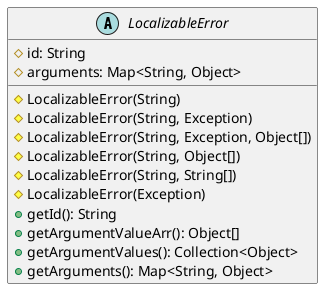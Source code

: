 @startuml

    abstract class LocalizableError [[LocalizableError.html]] {
        #id: String
        #arguments: Map<String, Object>
        #LocalizableError(String)
        #LocalizableError(String, Exception)
        #LocalizableError(String, Exception, Object[])
        #LocalizableError(String, Object[])
        #LocalizableError(String, String[])
        #LocalizableError(Exception)
        +getId(): String
        +getArgumentValueArr(): Object[]
        +getArgumentValues(): Collection<Object>
        +getArguments(): Map<String, Object>
    }

@enduml
